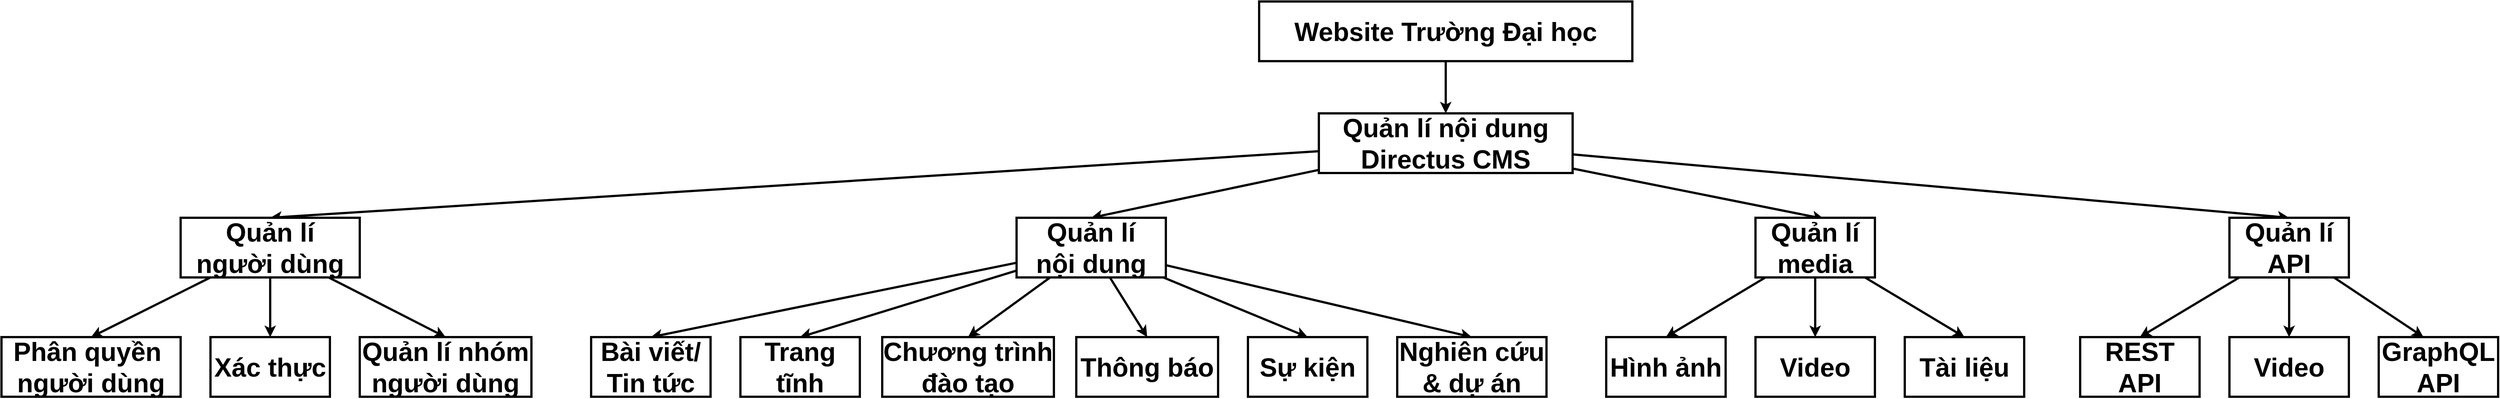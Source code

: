 <mxfile>
    <diagram id="7oNqLGNNsP6F4T7zOrMc" name="Page-1">
        <mxGraphModel dx="4983" dy="1907" grid="1" gridSize="10" guides="1" tooltips="1" connect="1" arrows="1" fold="1" page="1" pageScale="1" pageWidth="850" pageHeight="1100" math="0" shadow="0">
            <root>
                <mxCell id="0"/>
                <mxCell id="1" parent="0"/>
                <mxCell id="4" style="edgeStyle=none;html=1;entryX=0.5;entryY=0;entryDx=0;entryDy=0;fontSize=35;fontStyle=1;strokeWidth=3;" parent="1" source="3" target="5" edge="1">
                    <mxGeometry relative="1" as="geometry">
                        <mxPoint x="-440" y="160" as="targetPoint"/>
                    </mxGeometry>
                </mxCell>
                <mxCell id="3" value="&lt;font style=&quot;font-size: 35px;&quot;&gt;Website Trường Đại học&lt;/font&gt;" style="rounded=0;whiteSpace=wrap;html=1;fontSize=35;fontStyle=1;strokeWidth=3;" parent="1" vertex="1">
                    <mxGeometry x="175" y="30" width="500" height="80" as="geometry"/>
                </mxCell>
                <mxCell id="6" style="edgeStyle=none;html=1;fontSize=35;fontStyle=1;entryX=0.5;entryY=0;entryDx=0;entryDy=0;strokeWidth=3;" parent="1" source="5" edge="1" target="7">
                    <mxGeometry relative="1" as="geometry">
                        <mxPoint x="-1080" y="320" as="targetPoint"/>
                    </mxGeometry>
                </mxCell>
                <mxCell id="42" style="edgeStyle=none;html=1;entryX=0.5;entryY=0;entryDx=0;entryDy=0;fontSize=35;fontStyle=1;strokeWidth=3;" parent="1" source="5" target="17" edge="1">
                    <mxGeometry relative="1" as="geometry"/>
                </mxCell>
                <mxCell id="43" style="edgeStyle=none;html=1;entryX=0.573;entryY=0.017;entryDx=0;entryDy=0;entryPerimeter=0;fontSize=35;fontStyle=1;strokeWidth=3;" parent="1" source="5" target="28" edge="1">
                    <mxGeometry relative="1" as="geometry"/>
                </mxCell>
                <mxCell id="44" style="edgeStyle=none;html=1;entryX=0.5;entryY=0;entryDx=0;entryDy=0;fontSize=35;fontStyle=1;strokeWidth=3;" parent="1" source="5" target="35" edge="1">
                    <mxGeometry relative="1" as="geometry"/>
                </mxCell>
                <mxCell id="5" value="Quản lí nội dung&lt;br style=&quot;font-size: 35px;&quot;&gt;Directus CMS" style="rounded=0;whiteSpace=wrap;html=1;fontSize=35;fontStyle=1;strokeWidth=3;" parent="1" vertex="1">
                    <mxGeometry x="255" y="180" width="340" height="80" as="geometry"/>
                </mxCell>
                <mxCell id="8" style="edgeStyle=none;html=1;entryX=0.5;entryY=0;entryDx=0;entryDy=0;fontSize=35;fontStyle=1;strokeWidth=3;" parent="1" source="7" target="9" edge="1">
                    <mxGeometry relative="1" as="geometry">
                        <mxPoint x="-700" y="550" as="targetPoint"/>
                    </mxGeometry>
                </mxCell>
                <mxCell id="10" style="edgeStyle=none;html=1;entryX=0.5;entryY=0;entryDx=0;entryDy=0;fontSize=35;fontStyle=1;strokeWidth=3;" parent="1" source="7" target="11" edge="1">
                    <mxGeometry relative="1" as="geometry">
                        <mxPoint x="-550" y="560" as="targetPoint"/>
                    </mxGeometry>
                </mxCell>
                <mxCell id="12" style="edgeStyle=none;html=1;entryX=0.5;entryY=0;entryDx=0;entryDy=0;fontSize=35;fontStyle=1;strokeWidth=3;" parent="1" source="7" target="13" edge="1">
                    <mxGeometry relative="1" as="geometry">
                        <mxPoint x="-300" y="560" as="targetPoint"/>
                    </mxGeometry>
                </mxCell>
                <mxCell id="7" value="Quản lí &lt;br&gt;người dùng" style="rounded=0;whiteSpace=wrap;html=1;fontSize=35;fontStyle=1;strokeWidth=3;" parent="1" vertex="1">
                    <mxGeometry x="-1270" y="320" width="240" height="80" as="geometry"/>
                </mxCell>
                <mxCell id="9" value="Phân quyền&amp;nbsp; người dùng" style="rounded=0;whiteSpace=wrap;html=1;fontSize=35;fontStyle=1;strokeWidth=3;" parent="1" vertex="1">
                    <mxGeometry x="-1510" y="480" width="240" height="80" as="geometry"/>
                </mxCell>
                <mxCell id="11" value="Xác thực" style="rounded=0;whiteSpace=wrap;html=1;fontSize=35;fontStyle=1;strokeWidth=3;" parent="1" vertex="1">
                    <mxGeometry x="-1230" y="480" width="160" height="80" as="geometry"/>
                </mxCell>
                <mxCell id="13" value="&lt;font style=&quot;font-size: 35px;&quot;&gt;Quản lí nhóm người dùng&lt;/font&gt;" style="rounded=0;whiteSpace=wrap;html=1;fontSize=35;fontStyle=1;strokeWidth=3;" parent="1" vertex="1">
                    <mxGeometry x="-1030" y="480" width="230" height="80" as="geometry"/>
                </mxCell>
                <mxCell id="14" style="edgeStyle=none;html=1;entryX=0.5;entryY=0;entryDx=0;entryDy=0;fontSize=35;fontStyle=1;strokeWidth=3;" parent="1" source="17" target="18" edge="1">
                    <mxGeometry relative="1" as="geometry">
                        <mxPoint x="-660" y="470" as="targetPoint"/>
                    </mxGeometry>
                </mxCell>
                <mxCell id="15" style="edgeStyle=none;html=1;entryX=0.5;entryY=0;entryDx=0;entryDy=0;fontSize=35;fontStyle=1;strokeWidth=3;" parent="1" source="17" target="19" edge="1">
                    <mxGeometry relative="1" as="geometry">
                        <mxPoint x="-510" y="480" as="targetPoint"/>
                    </mxGeometry>
                </mxCell>
                <mxCell id="16" style="edgeStyle=none;html=1;entryX=0.5;entryY=0;entryDx=0;entryDy=0;fontSize=35;fontStyle=1;strokeWidth=3;" parent="1" source="17" target="20" edge="1">
                    <mxGeometry relative="1" as="geometry">
                        <mxPoint x="-260" y="480" as="targetPoint"/>
                    </mxGeometry>
                </mxCell>
                <mxCell id="39" style="edgeStyle=none;html=1;entryX=0.5;entryY=0;entryDx=0;entryDy=0;fontSize=35;fontStyle=1;strokeWidth=3;" parent="1" source="17" target="21" edge="1">
                    <mxGeometry relative="1" as="geometry"/>
                </mxCell>
                <mxCell id="40" style="edgeStyle=none;html=1;entryX=0.5;entryY=0;entryDx=0;entryDy=0;fontSize=35;fontStyle=1;strokeWidth=3;" parent="1" source="17" target="22" edge="1">
                    <mxGeometry relative="1" as="geometry"/>
                </mxCell>
                <mxCell id="41" style="edgeStyle=none;html=1;entryX=0.5;entryY=0;entryDx=0;entryDy=0;fontSize=35;fontStyle=1;strokeWidth=3;" parent="1" source="17" target="23" edge="1">
                    <mxGeometry relative="1" as="geometry"/>
                </mxCell>
                <mxCell id="17" value="Quản lí &lt;br&gt;nội dung" style="rounded=0;whiteSpace=wrap;html=1;fontSize=35;fontStyle=1;strokeWidth=3;" parent="1" vertex="1">
                    <mxGeometry x="-150" y="320" width="200" height="80" as="geometry"/>
                </mxCell>
                <mxCell id="18" value="Bài viết/&lt;br style=&quot;font-size: 35px;&quot;&gt;Tin tức" style="rounded=0;whiteSpace=wrap;html=1;fontSize=35;fontStyle=1;strokeWidth=3;" parent="1" vertex="1">
                    <mxGeometry x="-720" y="480" width="160" height="80" as="geometry"/>
                </mxCell>
                <mxCell id="19" value="Trang tĩnh" style="rounded=0;whiteSpace=wrap;html=1;fontSize=35;fontStyle=1;strokeWidth=3;" parent="1" vertex="1">
                    <mxGeometry x="-520" y="480" width="160" height="80" as="geometry"/>
                </mxCell>
                <mxCell id="20" value="&lt;font style=&quot;font-size: 35px;&quot;&gt;Chương trình đào tạo&lt;/font&gt;" style="rounded=0;whiteSpace=wrap;html=1;fontSize=35;fontStyle=1;strokeWidth=3;" parent="1" vertex="1">
                    <mxGeometry x="-330" y="480" width="230" height="80" as="geometry"/>
                </mxCell>
                <mxCell id="21" value="Thông báo" style="rounded=0;whiteSpace=wrap;html=1;fontSize=35;fontStyle=1;strokeWidth=3;" parent="1" vertex="1">
                    <mxGeometry x="-70" y="480" width="190" height="80" as="geometry"/>
                </mxCell>
                <mxCell id="22" value="Sự kiện" style="rounded=0;whiteSpace=wrap;html=1;fontSize=35;fontStyle=1;strokeWidth=3;" parent="1" vertex="1">
                    <mxGeometry x="160" y="480" width="160" height="80" as="geometry"/>
                </mxCell>
                <mxCell id="23" value="Nghiên cứu &amp;amp; dự án" style="rounded=0;whiteSpace=wrap;html=1;fontSize=35;fontStyle=1;strokeWidth=3;" parent="1" vertex="1">
                    <mxGeometry x="360" y="480" width="200" height="80" as="geometry"/>
                </mxCell>
                <mxCell id="25" style="edgeStyle=none;html=1;entryX=0.5;entryY=0;entryDx=0;entryDy=0;fontSize=35;fontStyle=1;strokeWidth=3;" parent="1" source="28" target="29" edge="1">
                    <mxGeometry relative="1" as="geometry">
                        <mxPoint x="950" y="470" as="targetPoint"/>
                    </mxGeometry>
                </mxCell>
                <mxCell id="26" style="edgeStyle=none;html=1;entryX=0.5;entryY=0;entryDx=0;entryDy=0;fontSize=35;fontStyle=1;strokeWidth=3;" parent="1" source="28" target="30" edge="1">
                    <mxGeometry relative="1" as="geometry">
                        <mxPoint x="1080" y="470" as="targetPoint"/>
                    </mxGeometry>
                </mxCell>
                <mxCell id="27" style="edgeStyle=none;html=1;entryX=0.5;entryY=0;entryDx=0;entryDy=0;fontSize=35;fontStyle=1;strokeWidth=3;" parent="1" source="28" target="31" edge="1">
                    <mxGeometry relative="1" as="geometry">
                        <mxPoint x="1330" y="470" as="targetPoint"/>
                    </mxGeometry>
                </mxCell>
                <mxCell id="28" value="Quản lí media" style="rounded=0;whiteSpace=wrap;html=1;fontSize=35;fontStyle=1;strokeWidth=3;" parent="1" vertex="1">
                    <mxGeometry x="840" y="320" width="160" height="80" as="geometry"/>
                </mxCell>
                <mxCell id="29" value="Hình ảnh" style="rounded=0;whiteSpace=wrap;html=1;fontSize=35;fontStyle=1;strokeWidth=3;" parent="1" vertex="1">
                    <mxGeometry x="640" y="480" width="160" height="80" as="geometry"/>
                </mxCell>
                <mxCell id="30" value="Video" style="rounded=0;whiteSpace=wrap;html=1;fontSize=35;fontStyle=1;strokeWidth=3;" parent="1" vertex="1">
                    <mxGeometry x="840" y="480" width="160" height="80" as="geometry"/>
                </mxCell>
                <mxCell id="31" value="Tài liệu" style="rounded=0;whiteSpace=wrap;html=1;fontSize=35;fontStyle=1;strokeWidth=3;" parent="1" vertex="1">
                    <mxGeometry x="1040" y="480" width="160" height="80" as="geometry"/>
                </mxCell>
                <mxCell id="32" style="edgeStyle=none;html=1;entryX=0.5;entryY=0;entryDx=0;entryDy=0;fontSize=35;fontStyle=1;strokeWidth=3;" parent="1" source="35" target="36" edge="1">
                    <mxGeometry relative="1" as="geometry">
                        <mxPoint x="1335" y="470" as="targetPoint"/>
                    </mxGeometry>
                </mxCell>
                <mxCell id="33" style="edgeStyle=none;html=1;entryX=0.5;entryY=0;entryDx=0;entryDy=0;fontSize=35;fontStyle=1;strokeWidth=3;" parent="1" source="35" target="37" edge="1">
                    <mxGeometry relative="1" as="geometry">
                        <mxPoint x="1485" y="480" as="targetPoint"/>
                    </mxGeometry>
                </mxCell>
                <mxCell id="34" style="edgeStyle=none;html=1;fontSize=35;fontStyle=1;strokeWidth=3;" parent="1" source="35" edge="1">
                    <mxGeometry relative="1" as="geometry">
                        <mxPoint x="1735" y="480" as="targetPoint"/>
                    </mxGeometry>
                </mxCell>
                <mxCell id="35" value="Quản lí API" style="rounded=0;whiteSpace=wrap;html=1;fontSize=35;fontStyle=1;strokeWidth=3;" parent="1" vertex="1">
                    <mxGeometry x="1475" y="320" width="160" height="80" as="geometry"/>
                </mxCell>
                <mxCell id="36" value="REST API" style="rounded=0;whiteSpace=wrap;html=1;fontSize=35;fontStyle=1;strokeWidth=3;" parent="1" vertex="1">
                    <mxGeometry x="1275" y="480" width="160" height="80" as="geometry"/>
                </mxCell>
                <mxCell id="37" value="Video" style="rounded=0;whiteSpace=wrap;html=1;fontSize=35;fontStyle=1;strokeWidth=3;" parent="1" vertex="1">
                    <mxGeometry x="1475" y="480" width="160" height="80" as="geometry"/>
                </mxCell>
                <mxCell id="38" value="GraphQL API" style="rounded=0;whiteSpace=wrap;html=1;fontSize=35;fontStyle=1;strokeWidth=3;" parent="1" vertex="1">
                    <mxGeometry x="1675" y="480" width="160" height="80" as="geometry"/>
                </mxCell>
            </root>
        </mxGraphModel>
    </diagram>
</mxfile>